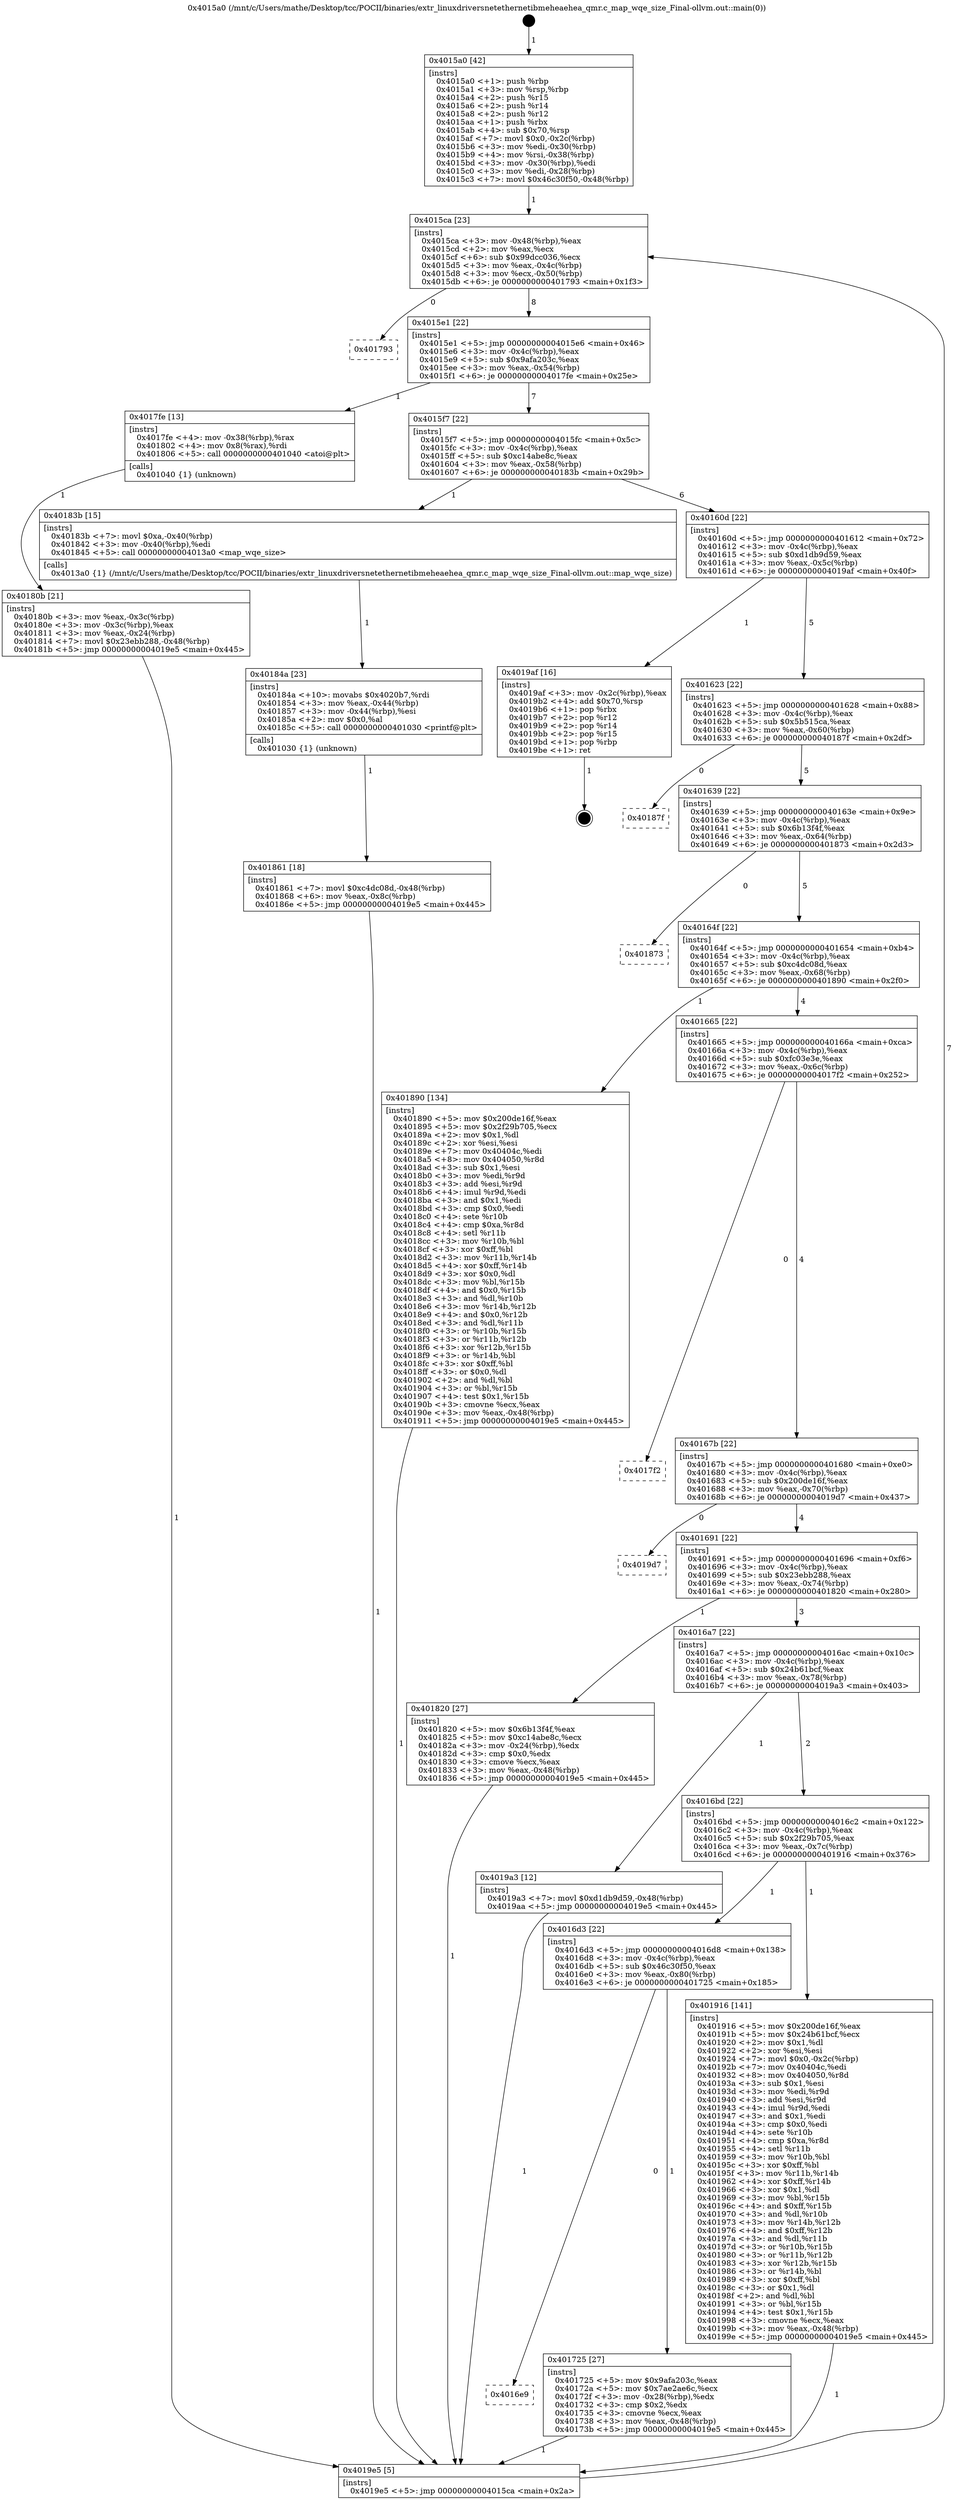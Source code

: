 digraph "0x4015a0" {
  label = "0x4015a0 (/mnt/c/Users/mathe/Desktop/tcc/POCII/binaries/extr_linuxdriversnetethernetibmeheaehea_qmr.c_map_wqe_size_Final-ollvm.out::main(0))"
  labelloc = "t"
  node[shape=record]

  Entry [label="",width=0.3,height=0.3,shape=circle,fillcolor=black,style=filled]
  "0x4015ca" [label="{
     0x4015ca [23]\l
     | [instrs]\l
     &nbsp;&nbsp;0x4015ca \<+3\>: mov -0x48(%rbp),%eax\l
     &nbsp;&nbsp;0x4015cd \<+2\>: mov %eax,%ecx\l
     &nbsp;&nbsp;0x4015cf \<+6\>: sub $0x99dcc036,%ecx\l
     &nbsp;&nbsp;0x4015d5 \<+3\>: mov %eax,-0x4c(%rbp)\l
     &nbsp;&nbsp;0x4015d8 \<+3\>: mov %ecx,-0x50(%rbp)\l
     &nbsp;&nbsp;0x4015db \<+6\>: je 0000000000401793 \<main+0x1f3\>\l
  }"]
  "0x401793" [label="{
     0x401793\l
  }", style=dashed]
  "0x4015e1" [label="{
     0x4015e1 [22]\l
     | [instrs]\l
     &nbsp;&nbsp;0x4015e1 \<+5\>: jmp 00000000004015e6 \<main+0x46\>\l
     &nbsp;&nbsp;0x4015e6 \<+3\>: mov -0x4c(%rbp),%eax\l
     &nbsp;&nbsp;0x4015e9 \<+5\>: sub $0x9afa203c,%eax\l
     &nbsp;&nbsp;0x4015ee \<+3\>: mov %eax,-0x54(%rbp)\l
     &nbsp;&nbsp;0x4015f1 \<+6\>: je 00000000004017fe \<main+0x25e\>\l
  }"]
  Exit [label="",width=0.3,height=0.3,shape=circle,fillcolor=black,style=filled,peripheries=2]
  "0x4017fe" [label="{
     0x4017fe [13]\l
     | [instrs]\l
     &nbsp;&nbsp;0x4017fe \<+4\>: mov -0x38(%rbp),%rax\l
     &nbsp;&nbsp;0x401802 \<+4\>: mov 0x8(%rax),%rdi\l
     &nbsp;&nbsp;0x401806 \<+5\>: call 0000000000401040 \<atoi@plt\>\l
     | [calls]\l
     &nbsp;&nbsp;0x401040 \{1\} (unknown)\l
  }"]
  "0x4015f7" [label="{
     0x4015f7 [22]\l
     | [instrs]\l
     &nbsp;&nbsp;0x4015f7 \<+5\>: jmp 00000000004015fc \<main+0x5c\>\l
     &nbsp;&nbsp;0x4015fc \<+3\>: mov -0x4c(%rbp),%eax\l
     &nbsp;&nbsp;0x4015ff \<+5\>: sub $0xc14abe8c,%eax\l
     &nbsp;&nbsp;0x401604 \<+3\>: mov %eax,-0x58(%rbp)\l
     &nbsp;&nbsp;0x401607 \<+6\>: je 000000000040183b \<main+0x29b\>\l
  }"]
  "0x401861" [label="{
     0x401861 [18]\l
     | [instrs]\l
     &nbsp;&nbsp;0x401861 \<+7\>: movl $0xc4dc08d,-0x48(%rbp)\l
     &nbsp;&nbsp;0x401868 \<+6\>: mov %eax,-0x8c(%rbp)\l
     &nbsp;&nbsp;0x40186e \<+5\>: jmp 00000000004019e5 \<main+0x445\>\l
  }"]
  "0x40183b" [label="{
     0x40183b [15]\l
     | [instrs]\l
     &nbsp;&nbsp;0x40183b \<+7\>: movl $0xa,-0x40(%rbp)\l
     &nbsp;&nbsp;0x401842 \<+3\>: mov -0x40(%rbp),%edi\l
     &nbsp;&nbsp;0x401845 \<+5\>: call 00000000004013a0 \<map_wqe_size\>\l
     | [calls]\l
     &nbsp;&nbsp;0x4013a0 \{1\} (/mnt/c/Users/mathe/Desktop/tcc/POCII/binaries/extr_linuxdriversnetethernetibmeheaehea_qmr.c_map_wqe_size_Final-ollvm.out::map_wqe_size)\l
  }"]
  "0x40160d" [label="{
     0x40160d [22]\l
     | [instrs]\l
     &nbsp;&nbsp;0x40160d \<+5\>: jmp 0000000000401612 \<main+0x72\>\l
     &nbsp;&nbsp;0x401612 \<+3\>: mov -0x4c(%rbp),%eax\l
     &nbsp;&nbsp;0x401615 \<+5\>: sub $0xd1db9d59,%eax\l
     &nbsp;&nbsp;0x40161a \<+3\>: mov %eax,-0x5c(%rbp)\l
     &nbsp;&nbsp;0x40161d \<+6\>: je 00000000004019af \<main+0x40f\>\l
  }"]
  "0x40184a" [label="{
     0x40184a [23]\l
     | [instrs]\l
     &nbsp;&nbsp;0x40184a \<+10\>: movabs $0x4020b7,%rdi\l
     &nbsp;&nbsp;0x401854 \<+3\>: mov %eax,-0x44(%rbp)\l
     &nbsp;&nbsp;0x401857 \<+3\>: mov -0x44(%rbp),%esi\l
     &nbsp;&nbsp;0x40185a \<+2\>: mov $0x0,%al\l
     &nbsp;&nbsp;0x40185c \<+5\>: call 0000000000401030 \<printf@plt\>\l
     | [calls]\l
     &nbsp;&nbsp;0x401030 \{1\} (unknown)\l
  }"]
  "0x4019af" [label="{
     0x4019af [16]\l
     | [instrs]\l
     &nbsp;&nbsp;0x4019af \<+3\>: mov -0x2c(%rbp),%eax\l
     &nbsp;&nbsp;0x4019b2 \<+4\>: add $0x70,%rsp\l
     &nbsp;&nbsp;0x4019b6 \<+1\>: pop %rbx\l
     &nbsp;&nbsp;0x4019b7 \<+2\>: pop %r12\l
     &nbsp;&nbsp;0x4019b9 \<+2\>: pop %r14\l
     &nbsp;&nbsp;0x4019bb \<+2\>: pop %r15\l
     &nbsp;&nbsp;0x4019bd \<+1\>: pop %rbp\l
     &nbsp;&nbsp;0x4019be \<+1\>: ret\l
  }"]
  "0x401623" [label="{
     0x401623 [22]\l
     | [instrs]\l
     &nbsp;&nbsp;0x401623 \<+5\>: jmp 0000000000401628 \<main+0x88\>\l
     &nbsp;&nbsp;0x401628 \<+3\>: mov -0x4c(%rbp),%eax\l
     &nbsp;&nbsp;0x40162b \<+5\>: sub $0x5b515ca,%eax\l
     &nbsp;&nbsp;0x401630 \<+3\>: mov %eax,-0x60(%rbp)\l
     &nbsp;&nbsp;0x401633 \<+6\>: je 000000000040187f \<main+0x2df\>\l
  }"]
  "0x40180b" [label="{
     0x40180b [21]\l
     | [instrs]\l
     &nbsp;&nbsp;0x40180b \<+3\>: mov %eax,-0x3c(%rbp)\l
     &nbsp;&nbsp;0x40180e \<+3\>: mov -0x3c(%rbp),%eax\l
     &nbsp;&nbsp;0x401811 \<+3\>: mov %eax,-0x24(%rbp)\l
     &nbsp;&nbsp;0x401814 \<+7\>: movl $0x23ebb288,-0x48(%rbp)\l
     &nbsp;&nbsp;0x40181b \<+5\>: jmp 00000000004019e5 \<main+0x445\>\l
  }"]
  "0x40187f" [label="{
     0x40187f\l
  }", style=dashed]
  "0x401639" [label="{
     0x401639 [22]\l
     | [instrs]\l
     &nbsp;&nbsp;0x401639 \<+5\>: jmp 000000000040163e \<main+0x9e\>\l
     &nbsp;&nbsp;0x40163e \<+3\>: mov -0x4c(%rbp),%eax\l
     &nbsp;&nbsp;0x401641 \<+5\>: sub $0x6b13f4f,%eax\l
     &nbsp;&nbsp;0x401646 \<+3\>: mov %eax,-0x64(%rbp)\l
     &nbsp;&nbsp;0x401649 \<+6\>: je 0000000000401873 \<main+0x2d3\>\l
  }"]
  "0x4015a0" [label="{
     0x4015a0 [42]\l
     | [instrs]\l
     &nbsp;&nbsp;0x4015a0 \<+1\>: push %rbp\l
     &nbsp;&nbsp;0x4015a1 \<+3\>: mov %rsp,%rbp\l
     &nbsp;&nbsp;0x4015a4 \<+2\>: push %r15\l
     &nbsp;&nbsp;0x4015a6 \<+2\>: push %r14\l
     &nbsp;&nbsp;0x4015a8 \<+2\>: push %r12\l
     &nbsp;&nbsp;0x4015aa \<+1\>: push %rbx\l
     &nbsp;&nbsp;0x4015ab \<+4\>: sub $0x70,%rsp\l
     &nbsp;&nbsp;0x4015af \<+7\>: movl $0x0,-0x2c(%rbp)\l
     &nbsp;&nbsp;0x4015b6 \<+3\>: mov %edi,-0x30(%rbp)\l
     &nbsp;&nbsp;0x4015b9 \<+4\>: mov %rsi,-0x38(%rbp)\l
     &nbsp;&nbsp;0x4015bd \<+3\>: mov -0x30(%rbp),%edi\l
     &nbsp;&nbsp;0x4015c0 \<+3\>: mov %edi,-0x28(%rbp)\l
     &nbsp;&nbsp;0x4015c3 \<+7\>: movl $0x46c30f50,-0x48(%rbp)\l
  }"]
  "0x401873" [label="{
     0x401873\l
  }", style=dashed]
  "0x40164f" [label="{
     0x40164f [22]\l
     | [instrs]\l
     &nbsp;&nbsp;0x40164f \<+5\>: jmp 0000000000401654 \<main+0xb4\>\l
     &nbsp;&nbsp;0x401654 \<+3\>: mov -0x4c(%rbp),%eax\l
     &nbsp;&nbsp;0x401657 \<+5\>: sub $0xc4dc08d,%eax\l
     &nbsp;&nbsp;0x40165c \<+3\>: mov %eax,-0x68(%rbp)\l
     &nbsp;&nbsp;0x40165f \<+6\>: je 0000000000401890 \<main+0x2f0\>\l
  }"]
  "0x4019e5" [label="{
     0x4019e5 [5]\l
     | [instrs]\l
     &nbsp;&nbsp;0x4019e5 \<+5\>: jmp 00000000004015ca \<main+0x2a\>\l
  }"]
  "0x401890" [label="{
     0x401890 [134]\l
     | [instrs]\l
     &nbsp;&nbsp;0x401890 \<+5\>: mov $0x200de16f,%eax\l
     &nbsp;&nbsp;0x401895 \<+5\>: mov $0x2f29b705,%ecx\l
     &nbsp;&nbsp;0x40189a \<+2\>: mov $0x1,%dl\l
     &nbsp;&nbsp;0x40189c \<+2\>: xor %esi,%esi\l
     &nbsp;&nbsp;0x40189e \<+7\>: mov 0x40404c,%edi\l
     &nbsp;&nbsp;0x4018a5 \<+8\>: mov 0x404050,%r8d\l
     &nbsp;&nbsp;0x4018ad \<+3\>: sub $0x1,%esi\l
     &nbsp;&nbsp;0x4018b0 \<+3\>: mov %edi,%r9d\l
     &nbsp;&nbsp;0x4018b3 \<+3\>: add %esi,%r9d\l
     &nbsp;&nbsp;0x4018b6 \<+4\>: imul %r9d,%edi\l
     &nbsp;&nbsp;0x4018ba \<+3\>: and $0x1,%edi\l
     &nbsp;&nbsp;0x4018bd \<+3\>: cmp $0x0,%edi\l
     &nbsp;&nbsp;0x4018c0 \<+4\>: sete %r10b\l
     &nbsp;&nbsp;0x4018c4 \<+4\>: cmp $0xa,%r8d\l
     &nbsp;&nbsp;0x4018c8 \<+4\>: setl %r11b\l
     &nbsp;&nbsp;0x4018cc \<+3\>: mov %r10b,%bl\l
     &nbsp;&nbsp;0x4018cf \<+3\>: xor $0xff,%bl\l
     &nbsp;&nbsp;0x4018d2 \<+3\>: mov %r11b,%r14b\l
     &nbsp;&nbsp;0x4018d5 \<+4\>: xor $0xff,%r14b\l
     &nbsp;&nbsp;0x4018d9 \<+3\>: xor $0x0,%dl\l
     &nbsp;&nbsp;0x4018dc \<+3\>: mov %bl,%r15b\l
     &nbsp;&nbsp;0x4018df \<+4\>: and $0x0,%r15b\l
     &nbsp;&nbsp;0x4018e3 \<+3\>: and %dl,%r10b\l
     &nbsp;&nbsp;0x4018e6 \<+3\>: mov %r14b,%r12b\l
     &nbsp;&nbsp;0x4018e9 \<+4\>: and $0x0,%r12b\l
     &nbsp;&nbsp;0x4018ed \<+3\>: and %dl,%r11b\l
     &nbsp;&nbsp;0x4018f0 \<+3\>: or %r10b,%r15b\l
     &nbsp;&nbsp;0x4018f3 \<+3\>: or %r11b,%r12b\l
     &nbsp;&nbsp;0x4018f6 \<+3\>: xor %r12b,%r15b\l
     &nbsp;&nbsp;0x4018f9 \<+3\>: or %r14b,%bl\l
     &nbsp;&nbsp;0x4018fc \<+3\>: xor $0xff,%bl\l
     &nbsp;&nbsp;0x4018ff \<+3\>: or $0x0,%dl\l
     &nbsp;&nbsp;0x401902 \<+2\>: and %dl,%bl\l
     &nbsp;&nbsp;0x401904 \<+3\>: or %bl,%r15b\l
     &nbsp;&nbsp;0x401907 \<+4\>: test $0x1,%r15b\l
     &nbsp;&nbsp;0x40190b \<+3\>: cmovne %ecx,%eax\l
     &nbsp;&nbsp;0x40190e \<+3\>: mov %eax,-0x48(%rbp)\l
     &nbsp;&nbsp;0x401911 \<+5\>: jmp 00000000004019e5 \<main+0x445\>\l
  }"]
  "0x401665" [label="{
     0x401665 [22]\l
     | [instrs]\l
     &nbsp;&nbsp;0x401665 \<+5\>: jmp 000000000040166a \<main+0xca\>\l
     &nbsp;&nbsp;0x40166a \<+3\>: mov -0x4c(%rbp),%eax\l
     &nbsp;&nbsp;0x40166d \<+5\>: sub $0xfc03e3e,%eax\l
     &nbsp;&nbsp;0x401672 \<+3\>: mov %eax,-0x6c(%rbp)\l
     &nbsp;&nbsp;0x401675 \<+6\>: je 00000000004017f2 \<main+0x252\>\l
  }"]
  "0x4016e9" [label="{
     0x4016e9\l
  }", style=dashed]
  "0x4017f2" [label="{
     0x4017f2\l
  }", style=dashed]
  "0x40167b" [label="{
     0x40167b [22]\l
     | [instrs]\l
     &nbsp;&nbsp;0x40167b \<+5\>: jmp 0000000000401680 \<main+0xe0\>\l
     &nbsp;&nbsp;0x401680 \<+3\>: mov -0x4c(%rbp),%eax\l
     &nbsp;&nbsp;0x401683 \<+5\>: sub $0x200de16f,%eax\l
     &nbsp;&nbsp;0x401688 \<+3\>: mov %eax,-0x70(%rbp)\l
     &nbsp;&nbsp;0x40168b \<+6\>: je 00000000004019d7 \<main+0x437\>\l
  }"]
  "0x401725" [label="{
     0x401725 [27]\l
     | [instrs]\l
     &nbsp;&nbsp;0x401725 \<+5\>: mov $0x9afa203c,%eax\l
     &nbsp;&nbsp;0x40172a \<+5\>: mov $0x7ae2ae6c,%ecx\l
     &nbsp;&nbsp;0x40172f \<+3\>: mov -0x28(%rbp),%edx\l
     &nbsp;&nbsp;0x401732 \<+3\>: cmp $0x2,%edx\l
     &nbsp;&nbsp;0x401735 \<+3\>: cmovne %ecx,%eax\l
     &nbsp;&nbsp;0x401738 \<+3\>: mov %eax,-0x48(%rbp)\l
     &nbsp;&nbsp;0x40173b \<+5\>: jmp 00000000004019e5 \<main+0x445\>\l
  }"]
  "0x4019d7" [label="{
     0x4019d7\l
  }", style=dashed]
  "0x401691" [label="{
     0x401691 [22]\l
     | [instrs]\l
     &nbsp;&nbsp;0x401691 \<+5\>: jmp 0000000000401696 \<main+0xf6\>\l
     &nbsp;&nbsp;0x401696 \<+3\>: mov -0x4c(%rbp),%eax\l
     &nbsp;&nbsp;0x401699 \<+5\>: sub $0x23ebb288,%eax\l
     &nbsp;&nbsp;0x40169e \<+3\>: mov %eax,-0x74(%rbp)\l
     &nbsp;&nbsp;0x4016a1 \<+6\>: je 0000000000401820 \<main+0x280\>\l
  }"]
  "0x4016d3" [label="{
     0x4016d3 [22]\l
     | [instrs]\l
     &nbsp;&nbsp;0x4016d3 \<+5\>: jmp 00000000004016d8 \<main+0x138\>\l
     &nbsp;&nbsp;0x4016d8 \<+3\>: mov -0x4c(%rbp),%eax\l
     &nbsp;&nbsp;0x4016db \<+5\>: sub $0x46c30f50,%eax\l
     &nbsp;&nbsp;0x4016e0 \<+3\>: mov %eax,-0x80(%rbp)\l
     &nbsp;&nbsp;0x4016e3 \<+6\>: je 0000000000401725 \<main+0x185\>\l
  }"]
  "0x401820" [label="{
     0x401820 [27]\l
     | [instrs]\l
     &nbsp;&nbsp;0x401820 \<+5\>: mov $0x6b13f4f,%eax\l
     &nbsp;&nbsp;0x401825 \<+5\>: mov $0xc14abe8c,%ecx\l
     &nbsp;&nbsp;0x40182a \<+3\>: mov -0x24(%rbp),%edx\l
     &nbsp;&nbsp;0x40182d \<+3\>: cmp $0x0,%edx\l
     &nbsp;&nbsp;0x401830 \<+3\>: cmove %ecx,%eax\l
     &nbsp;&nbsp;0x401833 \<+3\>: mov %eax,-0x48(%rbp)\l
     &nbsp;&nbsp;0x401836 \<+5\>: jmp 00000000004019e5 \<main+0x445\>\l
  }"]
  "0x4016a7" [label="{
     0x4016a7 [22]\l
     | [instrs]\l
     &nbsp;&nbsp;0x4016a7 \<+5\>: jmp 00000000004016ac \<main+0x10c\>\l
     &nbsp;&nbsp;0x4016ac \<+3\>: mov -0x4c(%rbp),%eax\l
     &nbsp;&nbsp;0x4016af \<+5\>: sub $0x24b61bcf,%eax\l
     &nbsp;&nbsp;0x4016b4 \<+3\>: mov %eax,-0x78(%rbp)\l
     &nbsp;&nbsp;0x4016b7 \<+6\>: je 00000000004019a3 \<main+0x403\>\l
  }"]
  "0x401916" [label="{
     0x401916 [141]\l
     | [instrs]\l
     &nbsp;&nbsp;0x401916 \<+5\>: mov $0x200de16f,%eax\l
     &nbsp;&nbsp;0x40191b \<+5\>: mov $0x24b61bcf,%ecx\l
     &nbsp;&nbsp;0x401920 \<+2\>: mov $0x1,%dl\l
     &nbsp;&nbsp;0x401922 \<+2\>: xor %esi,%esi\l
     &nbsp;&nbsp;0x401924 \<+7\>: movl $0x0,-0x2c(%rbp)\l
     &nbsp;&nbsp;0x40192b \<+7\>: mov 0x40404c,%edi\l
     &nbsp;&nbsp;0x401932 \<+8\>: mov 0x404050,%r8d\l
     &nbsp;&nbsp;0x40193a \<+3\>: sub $0x1,%esi\l
     &nbsp;&nbsp;0x40193d \<+3\>: mov %edi,%r9d\l
     &nbsp;&nbsp;0x401940 \<+3\>: add %esi,%r9d\l
     &nbsp;&nbsp;0x401943 \<+4\>: imul %r9d,%edi\l
     &nbsp;&nbsp;0x401947 \<+3\>: and $0x1,%edi\l
     &nbsp;&nbsp;0x40194a \<+3\>: cmp $0x0,%edi\l
     &nbsp;&nbsp;0x40194d \<+4\>: sete %r10b\l
     &nbsp;&nbsp;0x401951 \<+4\>: cmp $0xa,%r8d\l
     &nbsp;&nbsp;0x401955 \<+4\>: setl %r11b\l
     &nbsp;&nbsp;0x401959 \<+3\>: mov %r10b,%bl\l
     &nbsp;&nbsp;0x40195c \<+3\>: xor $0xff,%bl\l
     &nbsp;&nbsp;0x40195f \<+3\>: mov %r11b,%r14b\l
     &nbsp;&nbsp;0x401962 \<+4\>: xor $0xff,%r14b\l
     &nbsp;&nbsp;0x401966 \<+3\>: xor $0x1,%dl\l
     &nbsp;&nbsp;0x401969 \<+3\>: mov %bl,%r15b\l
     &nbsp;&nbsp;0x40196c \<+4\>: and $0xff,%r15b\l
     &nbsp;&nbsp;0x401970 \<+3\>: and %dl,%r10b\l
     &nbsp;&nbsp;0x401973 \<+3\>: mov %r14b,%r12b\l
     &nbsp;&nbsp;0x401976 \<+4\>: and $0xff,%r12b\l
     &nbsp;&nbsp;0x40197a \<+3\>: and %dl,%r11b\l
     &nbsp;&nbsp;0x40197d \<+3\>: or %r10b,%r15b\l
     &nbsp;&nbsp;0x401980 \<+3\>: or %r11b,%r12b\l
     &nbsp;&nbsp;0x401983 \<+3\>: xor %r12b,%r15b\l
     &nbsp;&nbsp;0x401986 \<+3\>: or %r14b,%bl\l
     &nbsp;&nbsp;0x401989 \<+3\>: xor $0xff,%bl\l
     &nbsp;&nbsp;0x40198c \<+3\>: or $0x1,%dl\l
     &nbsp;&nbsp;0x40198f \<+2\>: and %dl,%bl\l
     &nbsp;&nbsp;0x401991 \<+3\>: or %bl,%r15b\l
     &nbsp;&nbsp;0x401994 \<+4\>: test $0x1,%r15b\l
     &nbsp;&nbsp;0x401998 \<+3\>: cmovne %ecx,%eax\l
     &nbsp;&nbsp;0x40199b \<+3\>: mov %eax,-0x48(%rbp)\l
     &nbsp;&nbsp;0x40199e \<+5\>: jmp 00000000004019e5 \<main+0x445\>\l
  }"]
  "0x4019a3" [label="{
     0x4019a3 [12]\l
     | [instrs]\l
     &nbsp;&nbsp;0x4019a3 \<+7\>: movl $0xd1db9d59,-0x48(%rbp)\l
     &nbsp;&nbsp;0x4019aa \<+5\>: jmp 00000000004019e5 \<main+0x445\>\l
  }"]
  "0x4016bd" [label="{
     0x4016bd [22]\l
     | [instrs]\l
     &nbsp;&nbsp;0x4016bd \<+5\>: jmp 00000000004016c2 \<main+0x122\>\l
     &nbsp;&nbsp;0x4016c2 \<+3\>: mov -0x4c(%rbp),%eax\l
     &nbsp;&nbsp;0x4016c5 \<+5\>: sub $0x2f29b705,%eax\l
     &nbsp;&nbsp;0x4016ca \<+3\>: mov %eax,-0x7c(%rbp)\l
     &nbsp;&nbsp;0x4016cd \<+6\>: je 0000000000401916 \<main+0x376\>\l
  }"]
  Entry -> "0x4015a0" [label=" 1"]
  "0x4015ca" -> "0x401793" [label=" 0"]
  "0x4015ca" -> "0x4015e1" [label=" 8"]
  "0x4019af" -> Exit [label=" 1"]
  "0x4015e1" -> "0x4017fe" [label=" 1"]
  "0x4015e1" -> "0x4015f7" [label=" 7"]
  "0x4019a3" -> "0x4019e5" [label=" 1"]
  "0x4015f7" -> "0x40183b" [label=" 1"]
  "0x4015f7" -> "0x40160d" [label=" 6"]
  "0x401916" -> "0x4019e5" [label=" 1"]
  "0x40160d" -> "0x4019af" [label=" 1"]
  "0x40160d" -> "0x401623" [label=" 5"]
  "0x401890" -> "0x4019e5" [label=" 1"]
  "0x401623" -> "0x40187f" [label=" 0"]
  "0x401623" -> "0x401639" [label=" 5"]
  "0x401861" -> "0x4019e5" [label=" 1"]
  "0x401639" -> "0x401873" [label=" 0"]
  "0x401639" -> "0x40164f" [label=" 5"]
  "0x40184a" -> "0x401861" [label=" 1"]
  "0x40164f" -> "0x401890" [label=" 1"]
  "0x40164f" -> "0x401665" [label=" 4"]
  "0x40183b" -> "0x40184a" [label=" 1"]
  "0x401665" -> "0x4017f2" [label=" 0"]
  "0x401665" -> "0x40167b" [label=" 4"]
  "0x401820" -> "0x4019e5" [label=" 1"]
  "0x40167b" -> "0x4019d7" [label=" 0"]
  "0x40167b" -> "0x401691" [label=" 4"]
  "0x40180b" -> "0x4019e5" [label=" 1"]
  "0x401691" -> "0x401820" [label=" 1"]
  "0x401691" -> "0x4016a7" [label=" 3"]
  "0x4019e5" -> "0x4015ca" [label=" 7"]
  "0x4016a7" -> "0x4019a3" [label=" 1"]
  "0x4016a7" -> "0x4016bd" [label=" 2"]
  "0x4015a0" -> "0x4015ca" [label=" 1"]
  "0x4016bd" -> "0x401916" [label=" 1"]
  "0x4016bd" -> "0x4016d3" [label=" 1"]
  "0x4017fe" -> "0x40180b" [label=" 1"]
  "0x4016d3" -> "0x401725" [label=" 1"]
  "0x4016d3" -> "0x4016e9" [label=" 0"]
  "0x401725" -> "0x4019e5" [label=" 1"]
}
